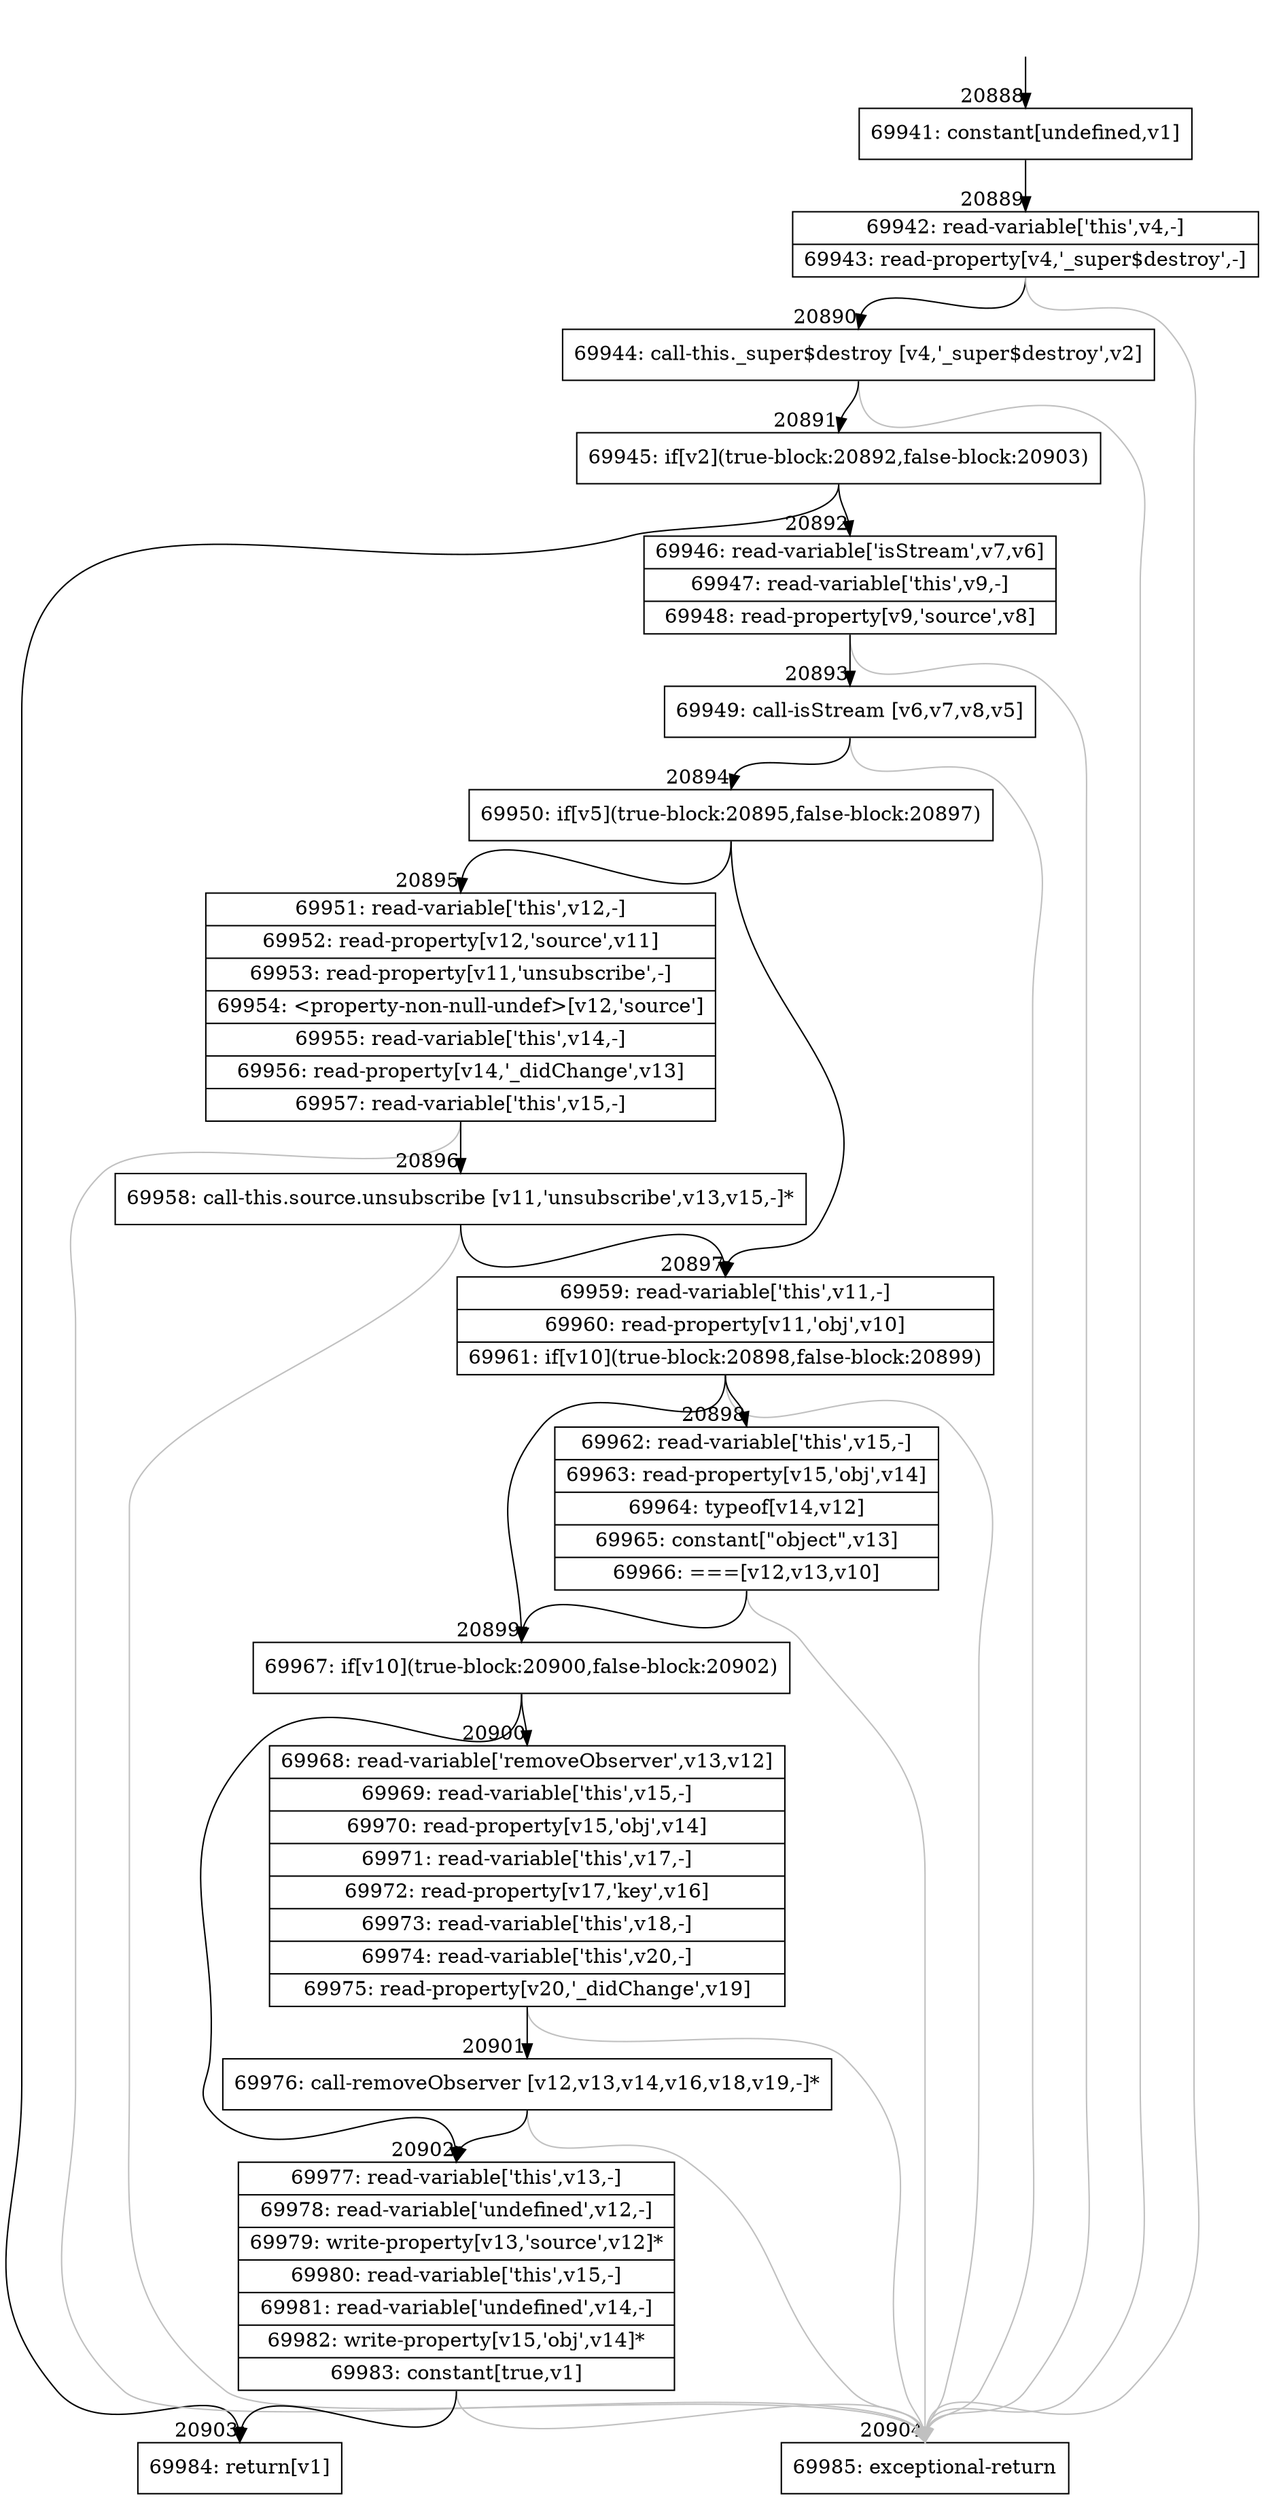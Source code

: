 digraph {
rankdir="TD"
BB_entry1827[shape=none,label=""];
BB_entry1827 -> BB20888 [tailport=s, headport=n, headlabel="    20888"]
BB20888 [shape=record label="{69941: constant[undefined,v1]}" ] 
BB20888 -> BB20889 [tailport=s, headport=n, headlabel="      20889"]
BB20889 [shape=record label="{69942: read-variable['this',v4,-]|69943: read-property[v4,'_super$destroy',-]}" ] 
BB20889 -> BB20890 [tailport=s, headport=n, headlabel="      20890"]
BB20889 -> BB20904 [tailport=s, headport=n, color=gray, headlabel="      20904"]
BB20890 [shape=record label="{69944: call-this._super$destroy [v4,'_super$destroy',v2]}" ] 
BB20890 -> BB20891 [tailport=s, headport=n, headlabel="      20891"]
BB20890 -> BB20904 [tailport=s, headport=n, color=gray]
BB20891 [shape=record label="{69945: if[v2](true-block:20892,false-block:20903)}" ] 
BB20891 -> BB20892 [tailport=s, headport=n, headlabel="      20892"]
BB20891 -> BB20903 [tailport=s, headport=n, headlabel="      20903"]
BB20892 [shape=record label="{69946: read-variable['isStream',v7,v6]|69947: read-variable['this',v9,-]|69948: read-property[v9,'source',v8]}" ] 
BB20892 -> BB20893 [tailport=s, headport=n, headlabel="      20893"]
BB20892 -> BB20904 [tailport=s, headport=n, color=gray]
BB20893 [shape=record label="{69949: call-isStream [v6,v7,v8,v5]}" ] 
BB20893 -> BB20894 [tailport=s, headport=n, headlabel="      20894"]
BB20893 -> BB20904 [tailport=s, headport=n, color=gray]
BB20894 [shape=record label="{69950: if[v5](true-block:20895,false-block:20897)}" ] 
BB20894 -> BB20895 [tailport=s, headport=n, headlabel="      20895"]
BB20894 -> BB20897 [tailport=s, headport=n, headlabel="      20897"]
BB20895 [shape=record label="{69951: read-variable['this',v12,-]|69952: read-property[v12,'source',v11]|69953: read-property[v11,'unsubscribe',-]|69954: \<property-non-null-undef\>[v12,'source']|69955: read-variable['this',v14,-]|69956: read-property[v14,'_didChange',v13]|69957: read-variable['this',v15,-]}" ] 
BB20895 -> BB20896 [tailport=s, headport=n, headlabel="      20896"]
BB20895 -> BB20904 [tailport=s, headport=n, color=gray]
BB20896 [shape=record label="{69958: call-this.source.unsubscribe [v11,'unsubscribe',v13,v15,-]*}" ] 
BB20896 -> BB20897 [tailport=s, headport=n]
BB20896 -> BB20904 [tailport=s, headport=n, color=gray]
BB20897 [shape=record label="{69959: read-variable['this',v11,-]|69960: read-property[v11,'obj',v10]|69961: if[v10](true-block:20898,false-block:20899)}" ] 
BB20897 -> BB20899 [tailport=s, headport=n, headlabel="      20899"]
BB20897 -> BB20898 [tailport=s, headport=n, headlabel="      20898"]
BB20897 -> BB20904 [tailport=s, headport=n, color=gray]
BB20898 [shape=record label="{69962: read-variable['this',v15,-]|69963: read-property[v15,'obj',v14]|69964: typeof[v14,v12]|69965: constant[\"object\",v13]|69966: ===[v12,v13,v10]}" ] 
BB20898 -> BB20899 [tailport=s, headport=n]
BB20898 -> BB20904 [tailport=s, headport=n, color=gray]
BB20899 [shape=record label="{69967: if[v10](true-block:20900,false-block:20902)}" ] 
BB20899 -> BB20900 [tailport=s, headport=n, headlabel="      20900"]
BB20899 -> BB20902 [tailport=s, headport=n, headlabel="      20902"]
BB20900 [shape=record label="{69968: read-variable['removeObserver',v13,v12]|69969: read-variable['this',v15,-]|69970: read-property[v15,'obj',v14]|69971: read-variable['this',v17,-]|69972: read-property[v17,'key',v16]|69973: read-variable['this',v18,-]|69974: read-variable['this',v20,-]|69975: read-property[v20,'_didChange',v19]}" ] 
BB20900 -> BB20901 [tailport=s, headport=n, headlabel="      20901"]
BB20900 -> BB20904 [tailport=s, headport=n, color=gray]
BB20901 [shape=record label="{69976: call-removeObserver [v12,v13,v14,v16,v18,v19,-]*}" ] 
BB20901 -> BB20902 [tailport=s, headport=n]
BB20901 -> BB20904 [tailport=s, headport=n, color=gray]
BB20902 [shape=record label="{69977: read-variable['this',v13,-]|69978: read-variable['undefined',v12,-]|69979: write-property[v13,'source',v12]*|69980: read-variable['this',v15,-]|69981: read-variable['undefined',v14,-]|69982: write-property[v15,'obj',v14]*|69983: constant[true,v1]}" ] 
BB20902 -> BB20903 [tailport=s, headport=n]
BB20902 -> BB20904 [tailport=s, headport=n, color=gray]
BB20903 [shape=record label="{69984: return[v1]}" ] 
BB20904 [shape=record label="{69985: exceptional-return}" ] 
//#$~ 39288
}

